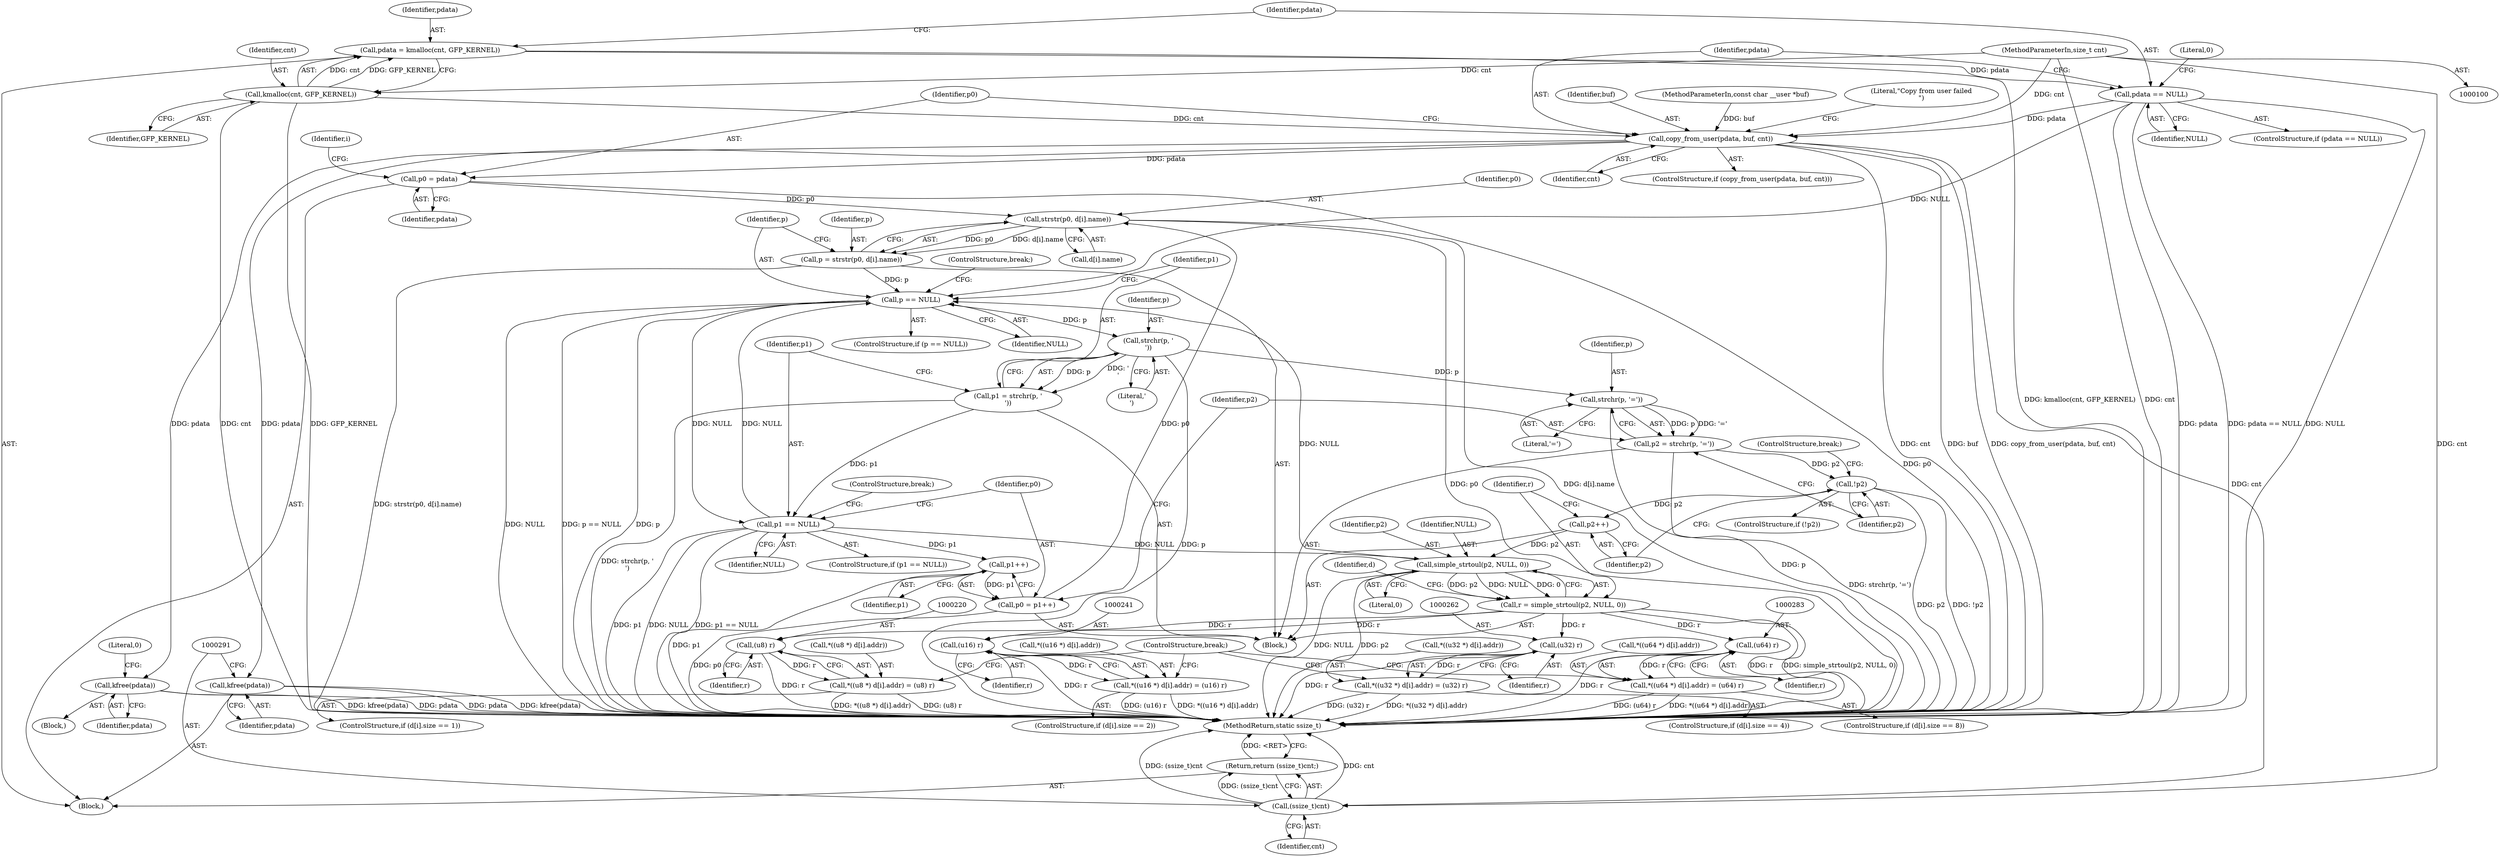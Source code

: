 digraph "0_linux_a497e47d4aec37aaf8f13509f3ef3d1f6a717d88@pointer" {
"1000119" [label="(Call,pdata = kmalloc(cnt, GFP_KERNEL))"];
"1000121" [label="(Call,kmalloc(cnt, GFP_KERNEL))"];
"1000103" [label="(MethodParameterIn,size_t cnt)"];
"1000125" [label="(Call,pdata == NULL)"];
"1000131" [label="(Call,copy_from_user(pdata, buf, cnt))"];
"1000138" [label="(Call,kfree(pdata))"];
"1000142" [label="(Call,p0 = pdata)"];
"1000159" [label="(Call,strstr(p0, d[i].name))"];
"1000157" [label="(Call,p = strstr(p0, d[i].name))"];
"1000167" [label="(Call,p == NULL)"];
"1000173" [label="(Call,strchr(p, '\n'))"];
"1000171" [label="(Call,p1 = strchr(p, '\n'))"];
"1000177" [label="(Call,p1 == NULL)"];
"1000183" [label="(Call,p1++)"];
"1000181" [label="(Call,p0 = p1++)"];
"1000198" [label="(Call,simple_strtoul(p2, NULL, 0))"];
"1000196" [label="(Call,r = simple_strtoul(p2, NULL, 0))"];
"1000219" [label="(Call,(u8) r)"];
"1000210" [label="(Call,*((u8 *) d[i].addr) = (u8) r)"];
"1000240" [label="(Call,(u16) r)"];
"1000231" [label="(Call,*((u16 *) d[i].addr) = (u16) r)"];
"1000261" [label="(Call,(u32) r)"];
"1000252" [label="(Call,*((u32 *) d[i].addr) = (u32) r)"];
"1000282" [label="(Call,(u64) r)"];
"1000273" [label="(Call,*((u64 *) d[i].addr) = (u64) r)"];
"1000187" [label="(Call,strchr(p, '='))"];
"1000185" [label="(Call,p2 = strchr(p, '='))"];
"1000191" [label="(Call,!p2)"];
"1000194" [label="(Call,p2++)"];
"1000287" [label="(Call,kfree(pdata))"];
"1000290" [label="(Call,(ssize_t)cnt)"];
"1000289" [label="(Return,return (ssize_t)cnt;)"];
"1000143" [label="(Identifier,p0)"];
"1000175" [label="(Literal,'\n')"];
"1000180" [label="(ControlStructure,break;)"];
"1000141" [label="(Literal,0)"];
"1000161" [label="(Call,d[i].name)"];
"1000119" [label="(Call,pdata = kmalloc(cnt, GFP_KERNEL))"];
"1000169" [label="(Identifier,NULL)"];
"1000159" [label="(Call,strstr(p0, d[i].name))"];
"1000133" [label="(Identifier,buf)"];
"1000210" [label="(Call,*((u8 *) d[i].addr) = (u8) r)"];
"1000191" [label="(Call,!p2)"];
"1000177" [label="(Call,p1 == NULL)"];
"1000183" [label="(Call,p1++)"];
"1000194" [label="(Call,p2++)"];
"1000120" [label="(Identifier,pdata)"];
"1000134" [label="(Identifier,cnt)"];
"1000253" [label="(Call,*((u32 *) d[i].addr))"];
"1000190" [label="(ControlStructure,if (!p2))"];
"1000102" [label="(MethodParameterIn,const char __user *buf)"];
"1000274" [label="(Call,*((u64 *) d[i].addr))"];
"1000273" [label="(Call,*((u64 *) d[i].addr) = (u64) r)"];
"1000197" [label="(Identifier,r)"];
"1000242" [label="(Identifier,r)"];
"1000196" [label="(Call,r = simple_strtoul(p2, NULL, 0))"];
"1000187" [label="(Call,strchr(p, '='))"];
"1000127" [label="(Identifier,NULL)"];
"1000288" [label="(Identifier,pdata)"];
"1000261" [label="(Call,(u32) r)"];
"1000122" [label="(Identifier,cnt)"];
"1000181" [label="(Call,p0 = p1++)"];
"1000206" [label="(Identifier,d)"];
"1000121" [label="(Call,kmalloc(cnt, GFP_KERNEL))"];
"1000131" [label="(Call,copy_from_user(pdata, buf, cnt))"];
"1000135" [label="(Block,)"];
"1000284" [label="(Identifier,r)"];
"1000156" [label="(Block,)"];
"1000167" [label="(Call,p == NULL)"];
"1000198" [label="(Call,simple_strtoul(p2, NULL, 0))"];
"1000265" [label="(ControlStructure,if (d[i].size == 8))"];
"1000126" [label="(Identifier,pdata)"];
"1000232" [label="(Call,*((u16 *) d[i].addr))"];
"1000168" [label="(Identifier,p)"];
"1000172" [label="(Identifier,p1)"];
"1000186" [label="(Identifier,p2)"];
"1000142" [label="(Call,p0 = pdata)"];
"1000263" [label="(Identifier,r)"];
"1000231" [label="(Call,*((u16 *) d[i].addr) = (u16) r)"];
"1000166" [label="(ControlStructure,if (p == NULL))"];
"1000244" [label="(ControlStructure,if (d[i].size == 4))"];
"1000144" [label="(Identifier,pdata)"];
"1000282" [label="(Call,(u64) r)"];
"1000285" [label="(ControlStructure,break;)"];
"1000130" [label="(ControlStructure,if (copy_from_user(pdata, buf, cnt)))"];
"1000292" [label="(Identifier,cnt)"];
"1000287" [label="(Call,kfree(pdata))"];
"1000185" [label="(Call,p2 = strchr(p, '='))"];
"1000125" [label="(Call,pdata == NULL)"];
"1000182" [label="(Identifier,p0)"];
"1000223" [label="(ControlStructure,if (d[i].size == 2))"];
"1000189" [label="(Literal,'=')"];
"1000173" [label="(Call,strchr(p, '\n'))"];
"1000147" [label="(Identifier,i)"];
"1000195" [label="(Identifier,p2)"];
"1000192" [label="(Identifier,p2)"];
"1000123" [label="(Identifier,GFP_KERNEL)"];
"1000199" [label="(Identifier,p2)"];
"1000158" [label="(Identifier,p)"];
"1000240" [label="(Call,(u16) r)"];
"1000293" [label="(MethodReturn,static ssize_t)"];
"1000202" [label="(ControlStructure,if (d[i].size == 1))"];
"1000219" [label="(Call,(u8) r)"];
"1000201" [label="(Literal,0)"];
"1000211" [label="(Call,*((u8 *) d[i].addr))"];
"1000132" [label="(Identifier,pdata)"];
"1000105" [label="(Block,)"];
"1000289" [label="(Return,return (ssize_t)cnt;)"];
"1000184" [label="(Identifier,p1)"];
"1000176" [label="(ControlStructure,if (p1 == NULL))"];
"1000160" [label="(Identifier,p0)"];
"1000139" [label="(Identifier,pdata)"];
"1000103" [label="(MethodParameterIn,size_t cnt)"];
"1000221" [label="(Identifier,r)"];
"1000174" [label="(Identifier,p)"];
"1000137" [label="(Literal,\"Copy from user failed\n\")"];
"1000171" [label="(Call,p1 = strchr(p, '\n'))"];
"1000193" [label="(ControlStructure,break;)"];
"1000157" [label="(Call,p = strstr(p0, d[i].name))"];
"1000200" [label="(Identifier,NULL)"];
"1000179" [label="(Identifier,NULL)"];
"1000138" [label="(Call,kfree(pdata))"];
"1000170" [label="(ControlStructure,break;)"];
"1000178" [label="(Identifier,p1)"];
"1000124" [label="(ControlStructure,if (pdata == NULL))"];
"1000129" [label="(Literal,0)"];
"1000290" [label="(Call,(ssize_t)cnt)"];
"1000188" [label="(Identifier,p)"];
"1000252" [label="(Call,*((u32 *) d[i].addr) = (u32) r)"];
"1000119" -> "1000105"  [label="AST: "];
"1000119" -> "1000121"  [label="CFG: "];
"1000120" -> "1000119"  [label="AST: "];
"1000121" -> "1000119"  [label="AST: "];
"1000126" -> "1000119"  [label="CFG: "];
"1000119" -> "1000293"  [label="DDG: kmalloc(cnt, GFP_KERNEL)"];
"1000121" -> "1000119"  [label="DDG: cnt"];
"1000121" -> "1000119"  [label="DDG: GFP_KERNEL"];
"1000119" -> "1000125"  [label="DDG: pdata"];
"1000121" -> "1000123"  [label="CFG: "];
"1000122" -> "1000121"  [label="AST: "];
"1000123" -> "1000121"  [label="AST: "];
"1000121" -> "1000293"  [label="DDG: GFP_KERNEL"];
"1000121" -> "1000293"  [label="DDG: cnt"];
"1000103" -> "1000121"  [label="DDG: cnt"];
"1000121" -> "1000131"  [label="DDG: cnt"];
"1000103" -> "1000100"  [label="AST: "];
"1000103" -> "1000293"  [label="DDG: cnt"];
"1000103" -> "1000131"  [label="DDG: cnt"];
"1000103" -> "1000290"  [label="DDG: cnt"];
"1000125" -> "1000124"  [label="AST: "];
"1000125" -> "1000127"  [label="CFG: "];
"1000126" -> "1000125"  [label="AST: "];
"1000127" -> "1000125"  [label="AST: "];
"1000129" -> "1000125"  [label="CFG: "];
"1000132" -> "1000125"  [label="CFG: "];
"1000125" -> "1000293"  [label="DDG: pdata"];
"1000125" -> "1000293"  [label="DDG: pdata == NULL"];
"1000125" -> "1000293"  [label="DDG: NULL"];
"1000125" -> "1000131"  [label="DDG: pdata"];
"1000125" -> "1000167"  [label="DDG: NULL"];
"1000131" -> "1000130"  [label="AST: "];
"1000131" -> "1000134"  [label="CFG: "];
"1000132" -> "1000131"  [label="AST: "];
"1000133" -> "1000131"  [label="AST: "];
"1000134" -> "1000131"  [label="AST: "];
"1000137" -> "1000131"  [label="CFG: "];
"1000143" -> "1000131"  [label="CFG: "];
"1000131" -> "1000293"  [label="DDG: cnt"];
"1000131" -> "1000293"  [label="DDG: buf"];
"1000131" -> "1000293"  [label="DDG: copy_from_user(pdata, buf, cnt)"];
"1000102" -> "1000131"  [label="DDG: buf"];
"1000131" -> "1000138"  [label="DDG: pdata"];
"1000131" -> "1000142"  [label="DDG: pdata"];
"1000131" -> "1000287"  [label="DDG: pdata"];
"1000131" -> "1000290"  [label="DDG: cnt"];
"1000138" -> "1000135"  [label="AST: "];
"1000138" -> "1000139"  [label="CFG: "];
"1000139" -> "1000138"  [label="AST: "];
"1000141" -> "1000138"  [label="CFG: "];
"1000138" -> "1000293"  [label="DDG: pdata"];
"1000138" -> "1000293"  [label="DDG: kfree(pdata)"];
"1000142" -> "1000105"  [label="AST: "];
"1000142" -> "1000144"  [label="CFG: "];
"1000143" -> "1000142"  [label="AST: "];
"1000144" -> "1000142"  [label="AST: "];
"1000147" -> "1000142"  [label="CFG: "];
"1000142" -> "1000293"  [label="DDG: p0"];
"1000142" -> "1000159"  [label="DDG: p0"];
"1000159" -> "1000157"  [label="AST: "];
"1000159" -> "1000161"  [label="CFG: "];
"1000160" -> "1000159"  [label="AST: "];
"1000161" -> "1000159"  [label="AST: "];
"1000157" -> "1000159"  [label="CFG: "];
"1000159" -> "1000293"  [label="DDG: p0"];
"1000159" -> "1000293"  [label="DDG: d[i].name"];
"1000159" -> "1000157"  [label="DDG: p0"];
"1000159" -> "1000157"  [label="DDG: d[i].name"];
"1000181" -> "1000159"  [label="DDG: p0"];
"1000157" -> "1000156"  [label="AST: "];
"1000158" -> "1000157"  [label="AST: "];
"1000168" -> "1000157"  [label="CFG: "];
"1000157" -> "1000293"  [label="DDG: strstr(p0, d[i].name)"];
"1000157" -> "1000167"  [label="DDG: p"];
"1000167" -> "1000166"  [label="AST: "];
"1000167" -> "1000169"  [label="CFG: "];
"1000168" -> "1000167"  [label="AST: "];
"1000169" -> "1000167"  [label="AST: "];
"1000170" -> "1000167"  [label="CFG: "];
"1000172" -> "1000167"  [label="CFG: "];
"1000167" -> "1000293"  [label="DDG: p"];
"1000167" -> "1000293"  [label="DDG: NULL"];
"1000167" -> "1000293"  [label="DDG: p == NULL"];
"1000198" -> "1000167"  [label="DDG: NULL"];
"1000177" -> "1000167"  [label="DDG: NULL"];
"1000167" -> "1000173"  [label="DDG: p"];
"1000167" -> "1000177"  [label="DDG: NULL"];
"1000173" -> "1000171"  [label="AST: "];
"1000173" -> "1000175"  [label="CFG: "];
"1000174" -> "1000173"  [label="AST: "];
"1000175" -> "1000173"  [label="AST: "];
"1000171" -> "1000173"  [label="CFG: "];
"1000173" -> "1000293"  [label="DDG: p"];
"1000173" -> "1000171"  [label="DDG: p"];
"1000173" -> "1000171"  [label="DDG: '\n'"];
"1000173" -> "1000187"  [label="DDG: p"];
"1000171" -> "1000156"  [label="AST: "];
"1000172" -> "1000171"  [label="AST: "];
"1000178" -> "1000171"  [label="CFG: "];
"1000171" -> "1000293"  [label="DDG: strchr(p, '\n')"];
"1000171" -> "1000177"  [label="DDG: p1"];
"1000177" -> "1000176"  [label="AST: "];
"1000177" -> "1000179"  [label="CFG: "];
"1000178" -> "1000177"  [label="AST: "];
"1000179" -> "1000177"  [label="AST: "];
"1000180" -> "1000177"  [label="CFG: "];
"1000182" -> "1000177"  [label="CFG: "];
"1000177" -> "1000293"  [label="DDG: p1"];
"1000177" -> "1000293"  [label="DDG: NULL"];
"1000177" -> "1000293"  [label="DDG: p1 == NULL"];
"1000177" -> "1000183"  [label="DDG: p1"];
"1000177" -> "1000198"  [label="DDG: NULL"];
"1000183" -> "1000181"  [label="AST: "];
"1000183" -> "1000184"  [label="CFG: "];
"1000184" -> "1000183"  [label="AST: "];
"1000181" -> "1000183"  [label="CFG: "];
"1000183" -> "1000293"  [label="DDG: p1"];
"1000183" -> "1000181"  [label="DDG: p1"];
"1000181" -> "1000156"  [label="AST: "];
"1000182" -> "1000181"  [label="AST: "];
"1000186" -> "1000181"  [label="CFG: "];
"1000181" -> "1000293"  [label="DDG: p0"];
"1000198" -> "1000196"  [label="AST: "];
"1000198" -> "1000201"  [label="CFG: "];
"1000199" -> "1000198"  [label="AST: "];
"1000200" -> "1000198"  [label="AST: "];
"1000201" -> "1000198"  [label="AST: "];
"1000196" -> "1000198"  [label="CFG: "];
"1000198" -> "1000293"  [label="DDG: NULL"];
"1000198" -> "1000293"  [label="DDG: p2"];
"1000198" -> "1000196"  [label="DDG: p2"];
"1000198" -> "1000196"  [label="DDG: NULL"];
"1000198" -> "1000196"  [label="DDG: 0"];
"1000194" -> "1000198"  [label="DDG: p2"];
"1000196" -> "1000156"  [label="AST: "];
"1000197" -> "1000196"  [label="AST: "];
"1000206" -> "1000196"  [label="CFG: "];
"1000196" -> "1000293"  [label="DDG: r"];
"1000196" -> "1000293"  [label="DDG: simple_strtoul(p2, NULL, 0)"];
"1000196" -> "1000219"  [label="DDG: r"];
"1000196" -> "1000240"  [label="DDG: r"];
"1000196" -> "1000261"  [label="DDG: r"];
"1000196" -> "1000282"  [label="DDG: r"];
"1000219" -> "1000210"  [label="AST: "];
"1000219" -> "1000221"  [label="CFG: "];
"1000220" -> "1000219"  [label="AST: "];
"1000221" -> "1000219"  [label="AST: "];
"1000210" -> "1000219"  [label="CFG: "];
"1000219" -> "1000293"  [label="DDG: r"];
"1000219" -> "1000210"  [label="DDG: r"];
"1000210" -> "1000202"  [label="AST: "];
"1000211" -> "1000210"  [label="AST: "];
"1000285" -> "1000210"  [label="CFG: "];
"1000210" -> "1000293"  [label="DDG: (u8) r"];
"1000210" -> "1000293"  [label="DDG: *((u8 *) d[i].addr)"];
"1000240" -> "1000231"  [label="AST: "];
"1000240" -> "1000242"  [label="CFG: "];
"1000241" -> "1000240"  [label="AST: "];
"1000242" -> "1000240"  [label="AST: "];
"1000231" -> "1000240"  [label="CFG: "];
"1000240" -> "1000293"  [label="DDG: r"];
"1000240" -> "1000231"  [label="DDG: r"];
"1000231" -> "1000223"  [label="AST: "];
"1000232" -> "1000231"  [label="AST: "];
"1000285" -> "1000231"  [label="CFG: "];
"1000231" -> "1000293"  [label="DDG: (u16) r"];
"1000231" -> "1000293"  [label="DDG: *((u16 *) d[i].addr)"];
"1000261" -> "1000252"  [label="AST: "];
"1000261" -> "1000263"  [label="CFG: "];
"1000262" -> "1000261"  [label="AST: "];
"1000263" -> "1000261"  [label="AST: "];
"1000252" -> "1000261"  [label="CFG: "];
"1000261" -> "1000293"  [label="DDG: r"];
"1000261" -> "1000252"  [label="DDG: r"];
"1000252" -> "1000244"  [label="AST: "];
"1000253" -> "1000252"  [label="AST: "];
"1000285" -> "1000252"  [label="CFG: "];
"1000252" -> "1000293"  [label="DDG: *((u32 *) d[i].addr)"];
"1000252" -> "1000293"  [label="DDG: (u32) r"];
"1000282" -> "1000273"  [label="AST: "];
"1000282" -> "1000284"  [label="CFG: "];
"1000283" -> "1000282"  [label="AST: "];
"1000284" -> "1000282"  [label="AST: "];
"1000273" -> "1000282"  [label="CFG: "];
"1000282" -> "1000293"  [label="DDG: r"];
"1000282" -> "1000273"  [label="DDG: r"];
"1000273" -> "1000265"  [label="AST: "];
"1000274" -> "1000273"  [label="AST: "];
"1000285" -> "1000273"  [label="CFG: "];
"1000273" -> "1000293"  [label="DDG: (u64) r"];
"1000273" -> "1000293"  [label="DDG: *((u64 *) d[i].addr)"];
"1000187" -> "1000185"  [label="AST: "];
"1000187" -> "1000189"  [label="CFG: "];
"1000188" -> "1000187"  [label="AST: "];
"1000189" -> "1000187"  [label="AST: "];
"1000185" -> "1000187"  [label="CFG: "];
"1000187" -> "1000293"  [label="DDG: p"];
"1000187" -> "1000185"  [label="DDG: p"];
"1000187" -> "1000185"  [label="DDG: '='"];
"1000185" -> "1000156"  [label="AST: "];
"1000186" -> "1000185"  [label="AST: "];
"1000192" -> "1000185"  [label="CFG: "];
"1000185" -> "1000293"  [label="DDG: strchr(p, '=')"];
"1000185" -> "1000191"  [label="DDG: p2"];
"1000191" -> "1000190"  [label="AST: "];
"1000191" -> "1000192"  [label="CFG: "];
"1000192" -> "1000191"  [label="AST: "];
"1000193" -> "1000191"  [label="CFG: "];
"1000195" -> "1000191"  [label="CFG: "];
"1000191" -> "1000293"  [label="DDG: !p2"];
"1000191" -> "1000293"  [label="DDG: p2"];
"1000191" -> "1000194"  [label="DDG: p2"];
"1000194" -> "1000156"  [label="AST: "];
"1000194" -> "1000195"  [label="CFG: "];
"1000195" -> "1000194"  [label="AST: "];
"1000197" -> "1000194"  [label="CFG: "];
"1000287" -> "1000105"  [label="AST: "];
"1000287" -> "1000288"  [label="CFG: "];
"1000288" -> "1000287"  [label="AST: "];
"1000291" -> "1000287"  [label="CFG: "];
"1000287" -> "1000293"  [label="DDG: kfree(pdata)"];
"1000287" -> "1000293"  [label="DDG: pdata"];
"1000290" -> "1000289"  [label="AST: "];
"1000290" -> "1000292"  [label="CFG: "];
"1000291" -> "1000290"  [label="AST: "];
"1000292" -> "1000290"  [label="AST: "];
"1000289" -> "1000290"  [label="CFG: "];
"1000290" -> "1000293"  [label="DDG: cnt"];
"1000290" -> "1000293"  [label="DDG: (ssize_t)cnt"];
"1000290" -> "1000289"  [label="DDG: (ssize_t)cnt"];
"1000289" -> "1000105"  [label="AST: "];
"1000293" -> "1000289"  [label="CFG: "];
"1000289" -> "1000293"  [label="DDG: <RET>"];
}
